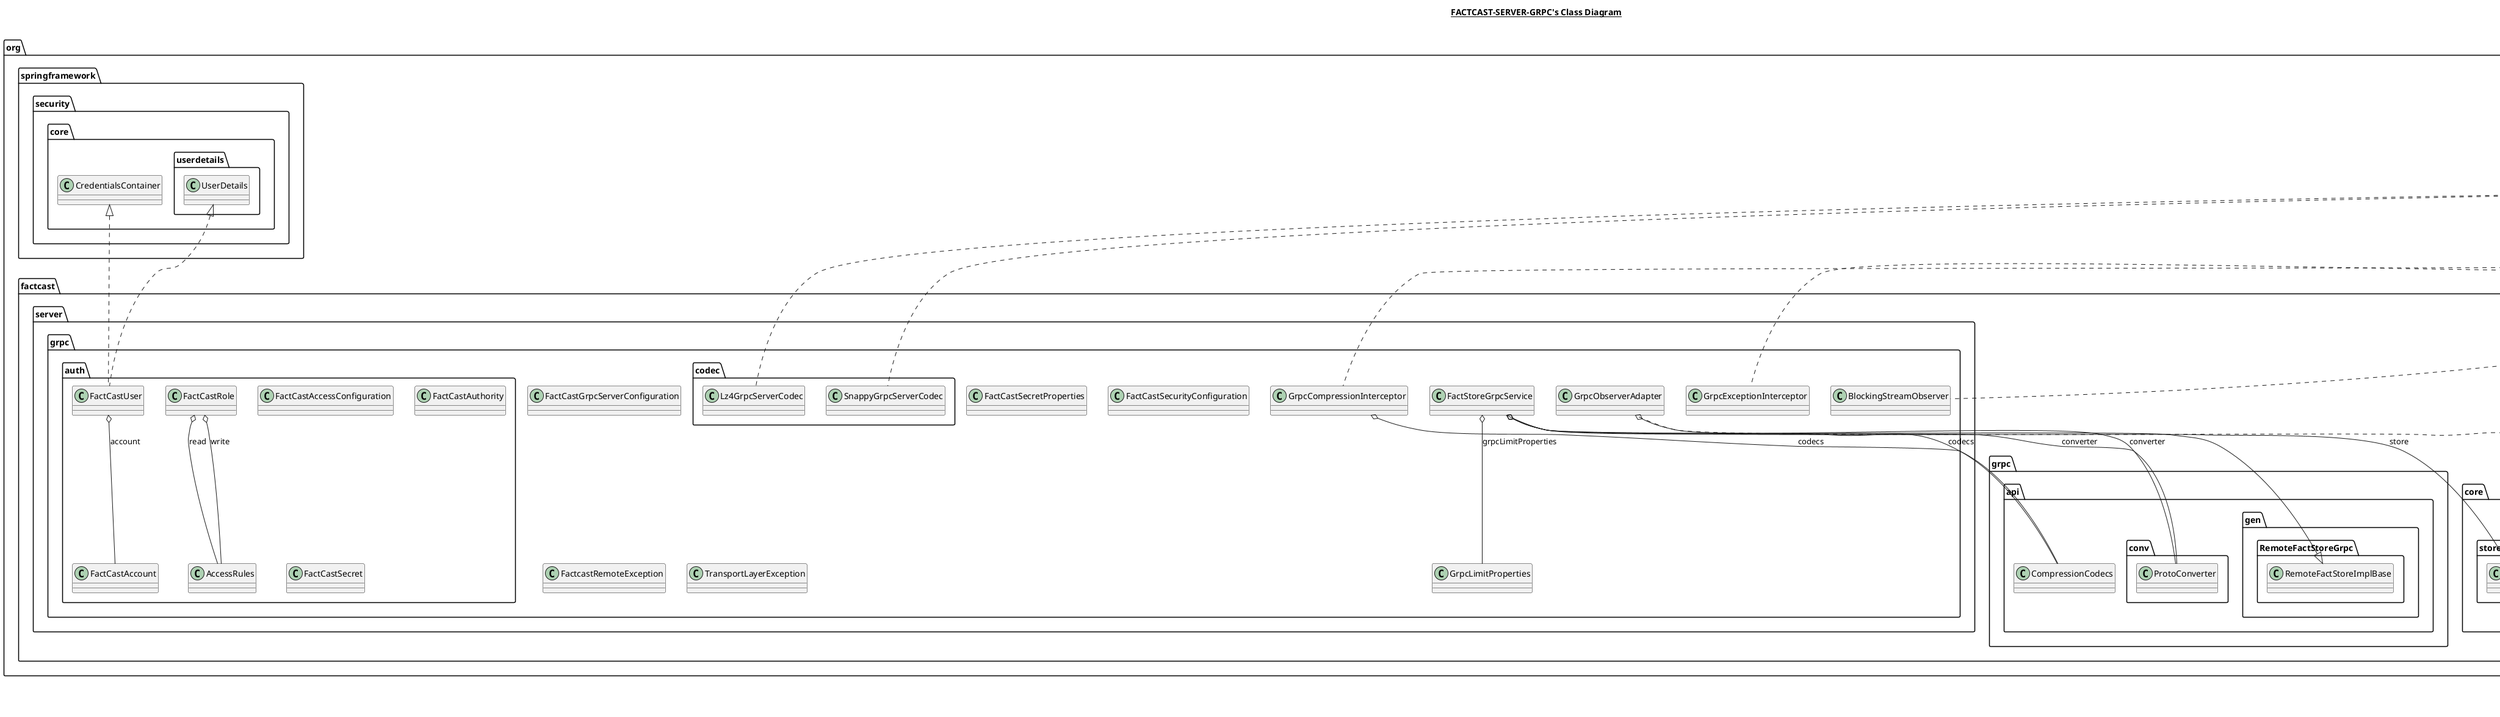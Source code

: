 @startuml

title __FACTCAST-SERVER-GRPC's Class Diagram__\n

  namespace org.factcast.server.grpc {
    class org.factcast.server.grpc.BlockingStreamObserver {
    }
  }
  

  namespace org.factcast.server.grpc {
    class org.factcast.server.grpc.FactCastGrpcServerConfiguration {
    }
  }
  

  namespace org.factcast.server.grpc {
    class org.factcast.server.grpc.FactCastSecretProperties {
    }
  }
  

  namespace org.factcast.server.grpc {
    class org.factcast.server.grpc.FactCastSecurityConfiguration {
    }
  }
  

  namespace org.factcast.server.grpc {
    class org.factcast.server.grpc.FactStoreGrpcService {
    }
  }
  

  namespace org.factcast.server.grpc {
    class org.factcast.server.grpc.FactcastRemoteException {
    }
  }
  

  namespace org.factcast.server.grpc {
    class org.factcast.server.grpc.GrpcCompressionInterceptor {
    }
  }
  

  namespace org.factcast.server.grpc {
    class org.factcast.server.grpc.GrpcExceptionInterceptor {
    }
  }
  

  namespace org.factcast.server.grpc {
    class org.factcast.server.grpc.GrpcLimitProperties {
    }
  }
  

  namespace org.factcast.server.grpc {
    class org.factcast.server.grpc.GrpcObserverAdapter {
    }
  }
  

  namespace org.factcast.server.grpc {
    class org.factcast.server.grpc.TransportLayerException {
    }
  }
  

  namespace org.factcast.server.grpc {
    namespace auth {
      class org.factcast.server.grpc.auth.AccessRules {
      }
    }
  }
  

  namespace org.factcast.server.grpc {
    namespace auth {
      class org.factcast.server.grpc.auth.FactCastAccessConfiguration {
      }
    }
  }
  

  namespace org.factcast.server.grpc {
    namespace auth {
      class org.factcast.server.grpc.auth.FactCastAccount {
      }
    }
  }
  

  namespace org.factcast.server.grpc {
    namespace auth {
      class org.factcast.server.grpc.auth.FactCastAuthority {
      }
    }
  }
  

  namespace org.factcast.server.grpc {
    namespace auth {
      class org.factcast.server.grpc.auth.FactCastRole {
      }
    }
  }
  

  namespace org.factcast.server.grpc {
    namespace auth {
      class org.factcast.server.grpc.auth.FactCastSecret {
      }
    }
  }
  

  namespace org.factcast.server.grpc {
    namespace auth {
      class org.factcast.server.grpc.auth.FactCastUser {
      }
    }
  }
  

  namespace org.factcast.server.grpc {
    namespace codec {
      class org.factcast.server.grpc.codec.Lz4GrpcServerCodec {
      }
    }
  }
  

  namespace org.factcast.server.grpc {
    namespace codec {
      class org.factcast.server.grpc.codec.SnappyGrpcServerCodec {
      }
    }
  }
  

  org.factcast.server.grpc.BlockingStreamObserver .up.|> io.grpc.stub.StreamObserver
  org.factcast.server.grpc.FactStoreGrpcService -up-|> org.factcast.grpc.api.gen.RemoteFactStoreGrpc.RemoteFactStoreImplBase
  org.factcast.server.grpc.FactStoreGrpcService o-- org.factcast.grpc.api.CompressionCodecs : codecs
  org.factcast.server.grpc.FactStoreGrpcService o-- org.factcast.grpc.api.conv.ProtoConverter : converter
  org.factcast.server.grpc.FactStoreGrpcService o-- org.factcast.server.grpc.GrpcLimitProperties : grpcLimitProperties
  org.factcast.server.grpc.FactStoreGrpcService o-- org.factcast.core.store.FactStore : store
  org.factcast.server.grpc.GrpcCompressionInterceptor .up.|> io.grpc.ServerInterceptor
  org.factcast.server.grpc.GrpcCompressionInterceptor o-- org.factcast.grpc.api.CompressionCodecs : codecs
  org.factcast.server.grpc.GrpcExceptionInterceptor .up.|> io.grpc.ServerInterceptor
  org.factcast.server.grpc.GrpcObserverAdapter .up.|> org.factcast.core.subscription.observer.FactObserver
  org.factcast.server.grpc.GrpcObserverAdapter o-- org.factcast.grpc.api.conv.ProtoConverter : converter
  org.factcast.server.grpc.auth.FactCastRole o-- org.factcast.server.grpc.auth.AccessRules : read
  org.factcast.server.grpc.auth.FactCastRole o-- org.factcast.server.grpc.auth.AccessRules : write
  org.factcast.server.grpc.auth.FactCastUser .up.|> org.springframework.security.core.CredentialsContainer
  org.factcast.server.grpc.auth.FactCastUser .up.|> org.springframework.security.core.userdetails.UserDetails
  org.factcast.server.grpc.auth.FactCastUser o-- org.factcast.server.grpc.auth.FactCastAccount : account
  org.factcast.server.grpc.codec.Lz4GrpcServerCodec .up.|> io.grpc.Codec
  org.factcast.server.grpc.codec.SnappyGrpcServerCodec .up.|> io.grpc.Codec


right footer


PlantUML diagram generated by SketchIt! (https://bitbucket.org/pmesmeur/sketch.it)
For more information about this tool, please contact philippe.mesmeur@gmail.com
endfooter

@enduml
